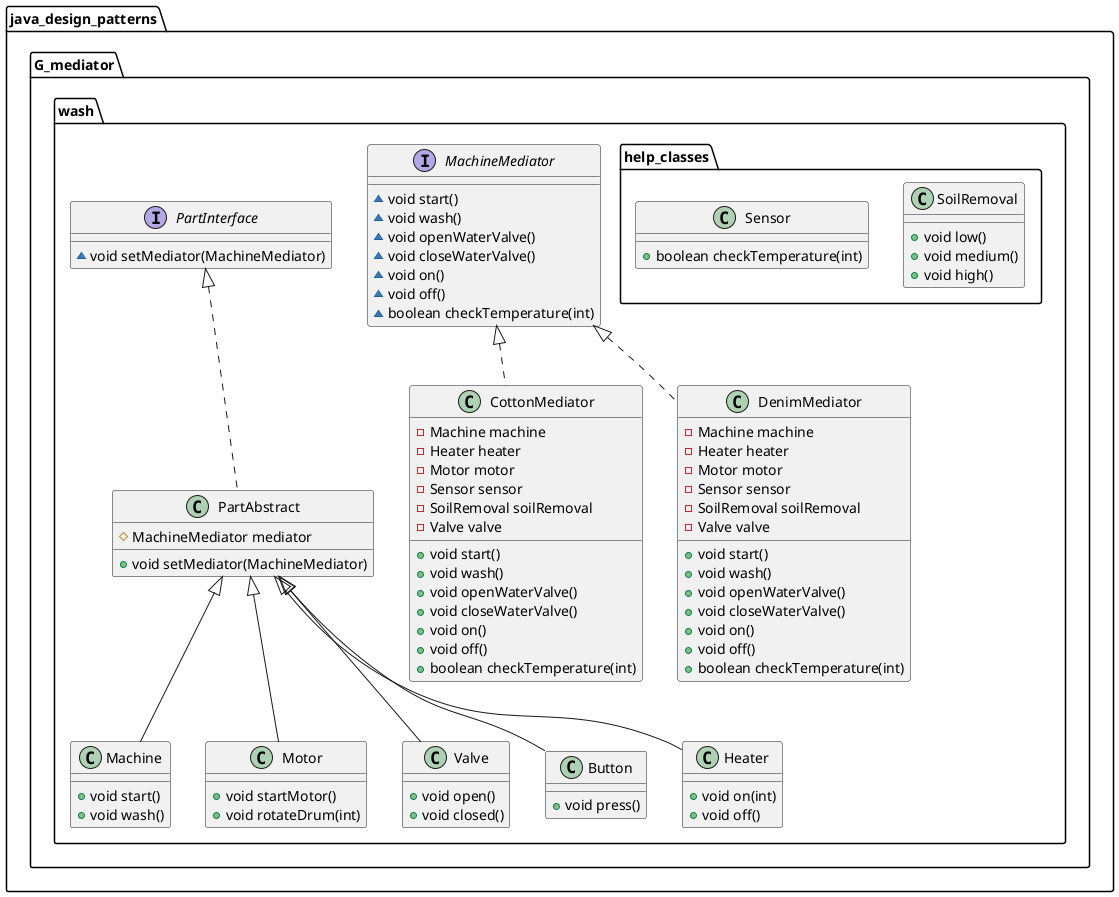 @startuml
interface java_design_patterns.G_mediator.wash.MachineMediator {
~ void start()
~ void wash()
~ void openWaterValve()
~ void closeWaterValve()
~ void on()
~ void off()
~ boolean checkTemperature(int)
}
class java_design_patterns.G_mediator.wash.PartAbstract {
# MachineMediator mediator
+ void setMediator(MachineMediator)
}
class java_design_patterns.G_mediator.wash.Machine {
+ void start()
+ void wash()
}
class java_design_patterns.G_mediator.wash.CottonMediator {
- Machine machine
- Heater heater
- Motor motor
- Sensor sensor
- SoilRemoval soilRemoval
- Valve valve
+ void start()
+ void wash()
+ void openWaterValve()
+ void closeWaterValve()
+ void on()
+ void off()
+ boolean checkTemperature(int)
}
class java_design_patterns.G_mediator.wash.Motor {
+ void startMotor()
+ void rotateDrum(int)
}
class java_design_patterns.G_mediator.wash.help_classes.SoilRemoval {
+ void low()
+ void medium()
+ void high()
}
class java_design_patterns.G_mediator.wash.Valve {
+ void open()
+ void closed()
}
class java_design_patterns.G_mediator.wash.Button {
+ void press()
}
interface java_design_patterns.G_mediator.wash.PartInterface {
~ void setMediator(MachineMediator)
}
class java_design_patterns.G_mediator.wash.DenimMediator {
- Machine machine
- Heater heater
- Motor motor
- Sensor sensor
- SoilRemoval soilRemoval
- Valve valve
+ void start()
+ void wash()
+ void openWaterValve()
+ void closeWaterValve()
+ void on()
+ void off()
+ boolean checkTemperature(int)
}
class java_design_patterns.G_mediator.wash.help_classes.Sensor {
+ boolean checkTemperature(int)
}
class java_design_patterns.G_mediator.wash.Heater {
+ void on(int)
+ void off()
}


java_design_patterns.G_mediator.wash.PartInterface <|.. java_design_patterns.G_mediator.wash.PartAbstract
java_design_patterns.G_mediator.wash.PartAbstract <|-- java_design_patterns.G_mediator.wash.Machine
java_design_patterns.G_mediator.wash.MachineMediator <|.. java_design_patterns.G_mediator.wash.CottonMediator
java_design_patterns.G_mediator.wash.PartAbstract <|-- java_design_patterns.G_mediator.wash.Motor
java_design_patterns.G_mediator.wash.PartAbstract <|-- java_design_patterns.G_mediator.wash.Valve
java_design_patterns.G_mediator.wash.PartAbstract <|-- java_design_patterns.G_mediator.wash.Button
java_design_patterns.G_mediator.wash.MachineMediator <|.. java_design_patterns.G_mediator.wash.DenimMediator
java_design_patterns.G_mediator.wash.PartAbstract <|-- java_design_patterns.G_mediator.wash.Heater
@enduml